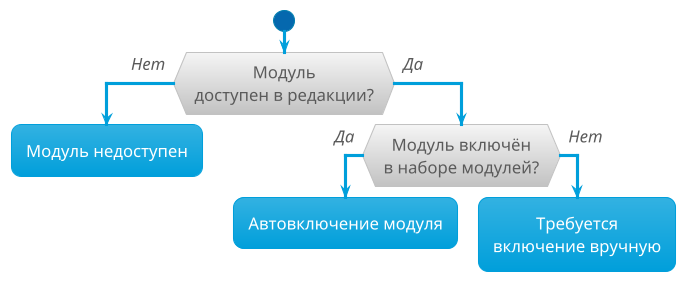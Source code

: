 @startuml
!theme bluegray
skinparam DefaultFontSize 16
skinparam ArrowFontStyle italic
skinparam DefaultTextAlignment center
skinparam backgroundColor transparent
skinparam Shadowing false

start

if (Модуль\nдоступен в редакции?) then (Нет)
  :Модуль недоступен;
  detach
else (Да)
  if (Модуль включён\nв наборе модулей?) then (Да)
    :Автовключение модуля;
    detach
  else (Нет)
    :Требуется\nвключение вручную;
    detach
  endif
endif

@enduml